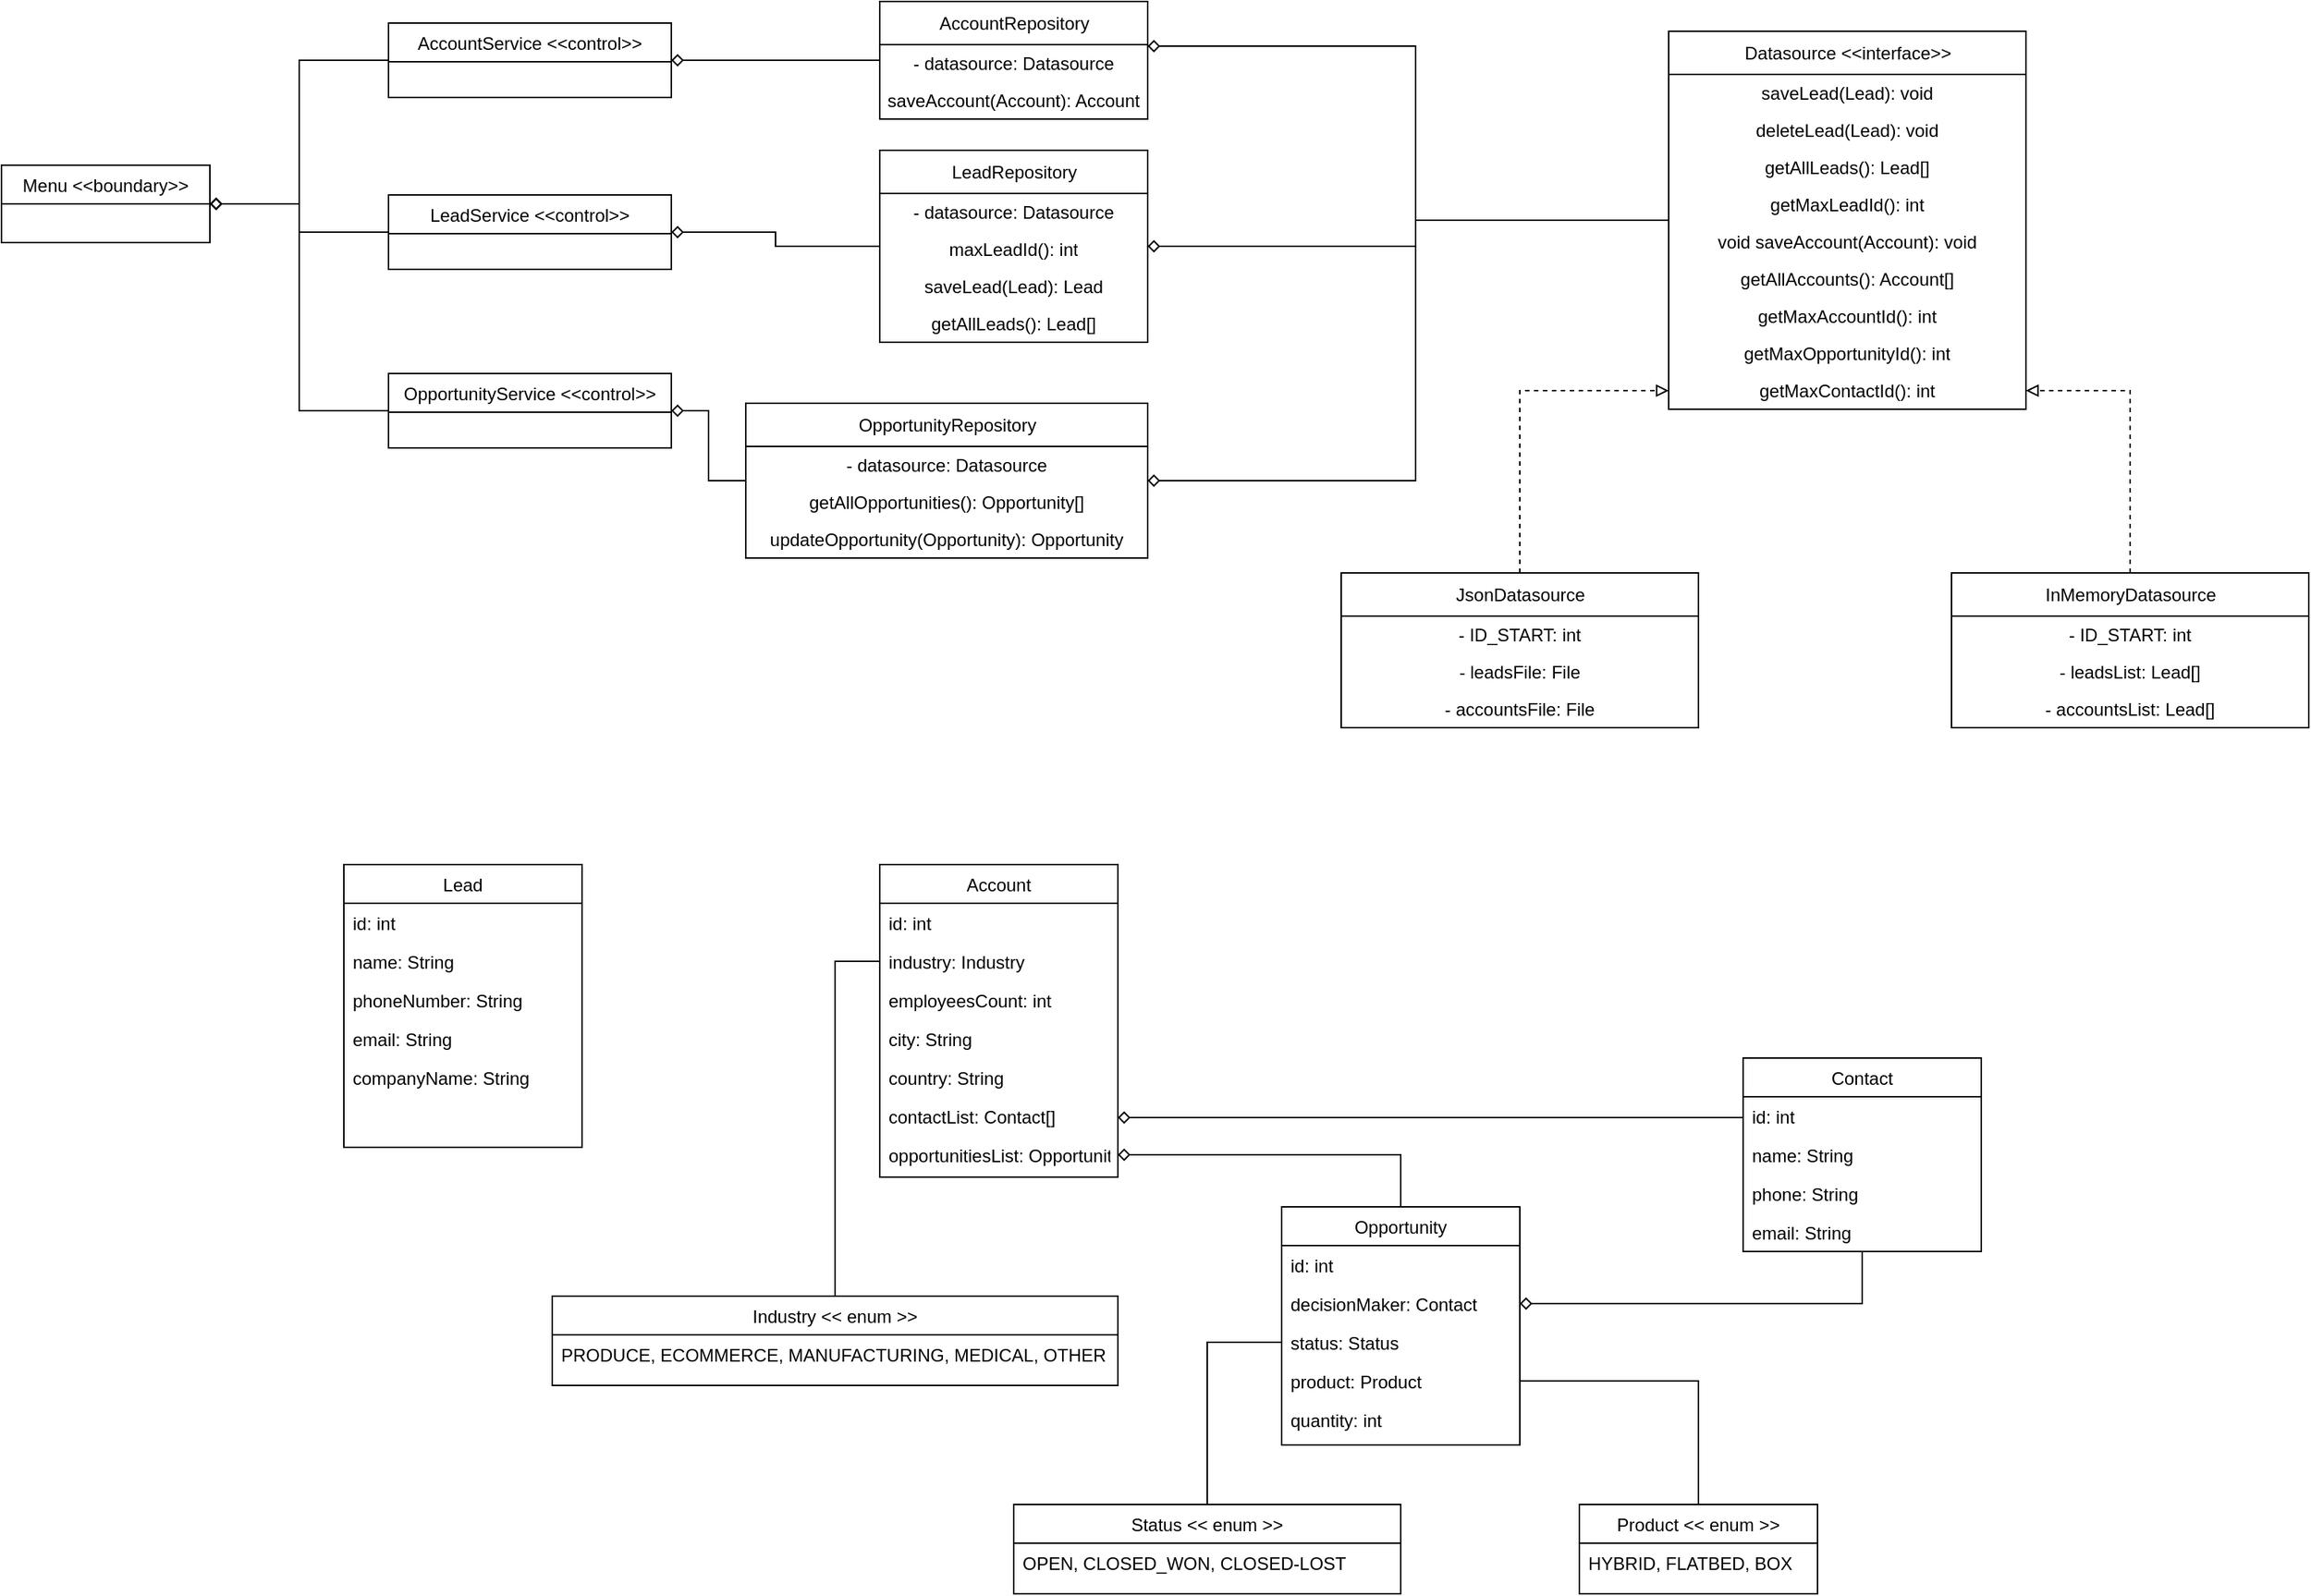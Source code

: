 <mxfile version="19.0.3" type="device"><diagram id="C5RBs43oDa-KdzZeNtuy" name="Page-1"><mxGraphModel dx="2626" dy="2381" grid="1" gridSize="10" guides="1" tooltips="1" connect="1" arrows="1" fold="1" page="1" pageScale="1" pageWidth="827" pageHeight="1169" math="0" shadow="0"><root><mxCell id="WIyWlLk6GJQsqaUBKTNV-0"/><mxCell id="WIyWlLk6GJQsqaUBKTNV-1" parent="WIyWlLk6GJQsqaUBKTNV-0"/><mxCell id="zkfFHV4jXpPFQw0GAbJ--0" value="Lead" style="swimlane;fontStyle=0;align=center;verticalAlign=top;childLayout=stackLayout;horizontal=1;startSize=26;horizontalStack=0;resizeParent=1;resizeLast=0;collapsible=1;marginBottom=0;rounded=0;shadow=0;strokeWidth=1;" parent="WIyWlLk6GJQsqaUBKTNV-1" vertex="1"><mxGeometry x="-560" y="110" width="160" height="190" as="geometry"><mxRectangle x="230" y="140" width="160" height="26" as="alternateBounds"/></mxGeometry></mxCell><mxCell id="c6gYtdJWWNHuCRGwtT2l-10" value="id: int" style="text;align=left;verticalAlign=top;spacingLeft=4;spacingRight=4;overflow=hidden;rotatable=0;points=[[0,0.5],[1,0.5]];portConstraint=eastwest;" parent="zkfFHV4jXpPFQw0GAbJ--0" vertex="1"><mxGeometry y="26" width="160" height="26" as="geometry"/></mxCell><mxCell id="zkfFHV4jXpPFQw0GAbJ--1" value="name: String" style="text;align=left;verticalAlign=top;spacingLeft=4;spacingRight=4;overflow=hidden;rotatable=0;points=[[0,0.5],[1,0.5]];portConstraint=eastwest;" parent="zkfFHV4jXpPFQw0GAbJ--0" vertex="1"><mxGeometry y="52" width="160" height="26" as="geometry"/></mxCell><mxCell id="zkfFHV4jXpPFQw0GAbJ--2" value="phoneNumber: String" style="text;align=left;verticalAlign=top;spacingLeft=4;spacingRight=4;overflow=hidden;rotatable=0;points=[[0,0.5],[1,0.5]];portConstraint=eastwest;rounded=0;shadow=0;html=0;" parent="zkfFHV4jXpPFQw0GAbJ--0" vertex="1"><mxGeometry y="78" width="160" height="26" as="geometry"/></mxCell><mxCell id="zkfFHV4jXpPFQw0GAbJ--3" value="email: String" style="text;align=left;verticalAlign=top;spacingLeft=4;spacingRight=4;overflow=hidden;rotatable=0;points=[[0,0.5],[1,0.5]];portConstraint=eastwest;rounded=0;shadow=0;html=0;" parent="zkfFHV4jXpPFQw0GAbJ--0" vertex="1"><mxGeometry y="104" width="160" height="26" as="geometry"/></mxCell><mxCell id="c6gYtdJWWNHuCRGwtT2l-9" value="companyName: String" style="text;align=left;verticalAlign=top;spacingLeft=4;spacingRight=4;overflow=hidden;rotatable=0;points=[[0,0.5],[1,0.5]];portConstraint=eastwest;rounded=0;shadow=0;html=0;" parent="zkfFHV4jXpPFQw0GAbJ--0" vertex="1"><mxGeometry y="130" width="160" height="26" as="geometry"/></mxCell><mxCell id="Ro1PSNQykEGbdcAfcf3c-0" value="Account" style="swimlane;fontStyle=0;align=center;verticalAlign=top;childLayout=stackLayout;horizontal=1;startSize=26;horizontalStack=0;resizeParent=1;resizeLast=0;collapsible=1;marginBottom=0;rounded=0;shadow=0;strokeWidth=1;" parent="WIyWlLk6GJQsqaUBKTNV-1" vertex="1"><mxGeometry x="-200" y="110" width="160" height="210" as="geometry"><mxRectangle x="230" y="140" width="160" height="26" as="alternateBounds"/></mxGeometry></mxCell><mxCell id="c6gYtdJWWNHuCRGwtT2l-19" value="id: int" style="text;align=left;verticalAlign=top;spacingLeft=4;spacingRight=4;overflow=hidden;rotatable=0;points=[[0,0.5],[1,0.5]];portConstraint=eastwest;" parent="Ro1PSNQykEGbdcAfcf3c-0" vertex="1"><mxGeometry y="26" width="160" height="26" as="geometry"/></mxCell><mxCell id="Ro1PSNQykEGbdcAfcf3c-1" value="industry: Industry" style="text;align=left;verticalAlign=top;spacingLeft=4;spacingRight=4;overflow=hidden;rotatable=0;points=[[0,0.5],[1,0.5]];portConstraint=eastwest;" parent="Ro1PSNQykEGbdcAfcf3c-0" vertex="1"><mxGeometry y="52" width="160" height="26" as="geometry"/></mxCell><mxCell id="Ro1PSNQykEGbdcAfcf3c-2" value="employeesCount: int" style="text;align=left;verticalAlign=top;spacingLeft=4;spacingRight=4;overflow=hidden;rotatable=0;points=[[0,0.5],[1,0.5]];portConstraint=eastwest;rounded=0;shadow=0;html=0;" parent="Ro1PSNQykEGbdcAfcf3c-0" vertex="1"><mxGeometry y="78" width="160" height="26" as="geometry"/></mxCell><mxCell id="Ro1PSNQykEGbdcAfcf3c-3" value="city: String" style="text;align=left;verticalAlign=top;spacingLeft=4;spacingRight=4;overflow=hidden;rotatable=0;points=[[0,0.5],[1,0.5]];portConstraint=eastwest;rounded=0;shadow=0;html=0;" parent="Ro1PSNQykEGbdcAfcf3c-0" vertex="1"><mxGeometry y="104" width="160" height="26" as="geometry"/></mxCell><mxCell id="c6gYtdJWWNHuCRGwtT2l-11" value="country: String" style="text;align=left;verticalAlign=top;spacingLeft=4;spacingRight=4;overflow=hidden;rotatable=0;points=[[0,0.5],[1,0.5]];portConstraint=eastwest;rounded=0;shadow=0;html=0;" parent="Ro1PSNQykEGbdcAfcf3c-0" vertex="1"><mxGeometry y="130" width="160" height="26" as="geometry"/></mxCell><mxCell id="c6gYtdJWWNHuCRGwtT2l-12" value="contactList: Contact[]" style="text;align=left;verticalAlign=top;spacingLeft=4;spacingRight=4;overflow=hidden;rotatable=0;points=[[0,0.5],[1,0.5]];portConstraint=eastwest;rounded=0;shadow=0;html=0;" parent="Ro1PSNQykEGbdcAfcf3c-0" vertex="1"><mxGeometry y="156" width="160" height="26" as="geometry"/></mxCell><mxCell id="c6gYtdJWWNHuCRGwtT2l-13" value="opportunitiesList: Opportunity[]" style="text;align=left;verticalAlign=top;spacingLeft=4;spacingRight=4;overflow=hidden;rotatable=0;points=[[0,0.5],[1,0.5]];portConstraint=eastwest;rounded=0;shadow=0;html=0;" parent="Ro1PSNQykEGbdcAfcf3c-0" vertex="1"><mxGeometry y="182" width="160" height="26" as="geometry"/></mxCell><mxCell id="Ro1PSNQykEGbdcAfcf3c-56" style="edgeStyle=orthogonalEdgeStyle;rounded=0;orthogonalLoop=1;jettySize=auto;html=1;entryX=1;entryY=0.5;entryDx=0;entryDy=0;endArrow=diamond;endFill=0;" parent="WIyWlLk6GJQsqaUBKTNV-1" source="Ro1PSNQykEGbdcAfcf3c-6" target="Ro1PSNQykEGbdcAfcf3c-13" edge="1"><mxGeometry relative="1" as="geometry"/></mxCell><mxCell id="c6gYtdJWWNHuCRGwtT2l-15" style="edgeStyle=orthogonalEdgeStyle;rounded=0;orthogonalLoop=1;jettySize=auto;html=1;endArrow=diamond;endFill=0;" parent="WIyWlLk6GJQsqaUBKTNV-1" source="Ro1PSNQykEGbdcAfcf3c-6" edge="1"><mxGeometry relative="1" as="geometry"><Array as="points"><mxPoint x="130" y="280"/><mxPoint x="130" y="280"/></Array><mxPoint x="-40" y="280" as="targetPoint"/></mxGeometry></mxCell><mxCell id="Ro1PSNQykEGbdcAfcf3c-6" value="Contact" style="swimlane;fontStyle=0;align=center;verticalAlign=top;childLayout=stackLayout;horizontal=1;startSize=26;horizontalStack=0;resizeParent=1;resizeLast=0;collapsible=1;marginBottom=0;rounded=0;shadow=0;strokeWidth=1;" parent="WIyWlLk6GJQsqaUBKTNV-1" vertex="1"><mxGeometry x="380" y="240" width="160" height="130" as="geometry"><mxRectangle x="230" y="140" width="160" height="26" as="alternateBounds"/></mxGeometry></mxCell><mxCell id="c6gYtdJWWNHuCRGwtT2l-17" value="id: int" style="text;align=left;verticalAlign=top;spacingLeft=4;spacingRight=4;overflow=hidden;rotatable=0;points=[[0,0.5],[1,0.5]];portConstraint=eastwest;" parent="Ro1PSNQykEGbdcAfcf3c-6" vertex="1"><mxGeometry y="26" width="160" height="26" as="geometry"/></mxCell><mxCell id="Ro1PSNQykEGbdcAfcf3c-7" value="name: String" style="text;align=left;verticalAlign=top;spacingLeft=4;spacingRight=4;overflow=hidden;rotatable=0;points=[[0,0.5],[1,0.5]];portConstraint=eastwest;" parent="Ro1PSNQykEGbdcAfcf3c-6" vertex="1"><mxGeometry y="52" width="160" height="26" as="geometry"/></mxCell><mxCell id="Ro1PSNQykEGbdcAfcf3c-8" value="phone: String" style="text;align=left;verticalAlign=top;spacingLeft=4;spacingRight=4;overflow=hidden;rotatable=0;points=[[0,0.5],[1,0.5]];portConstraint=eastwest;rounded=0;shadow=0;html=0;" parent="Ro1PSNQykEGbdcAfcf3c-6" vertex="1"><mxGeometry y="78" width="160" height="26" as="geometry"/></mxCell><mxCell id="Ro1PSNQykEGbdcAfcf3c-9" value="email: String" style="text;align=left;verticalAlign=top;spacingLeft=4;spacingRight=4;overflow=hidden;rotatable=0;points=[[0,0.5],[1,0.5]];portConstraint=eastwest;rounded=0;shadow=0;html=0;" parent="Ro1PSNQykEGbdcAfcf3c-6" vertex="1"><mxGeometry y="104" width="160" height="26" as="geometry"/></mxCell><mxCell id="c6gYtdJWWNHuCRGwtT2l-14" style="edgeStyle=orthogonalEdgeStyle;rounded=0;orthogonalLoop=1;jettySize=auto;html=1;entryX=1;entryY=0.5;entryDx=0;entryDy=0;endArrow=diamond;endFill=0;" parent="WIyWlLk6GJQsqaUBKTNV-1" source="Ro1PSNQykEGbdcAfcf3c-12" target="c6gYtdJWWNHuCRGwtT2l-13" edge="1"><mxGeometry relative="1" as="geometry"/></mxCell><mxCell id="Ro1PSNQykEGbdcAfcf3c-12" value="Opportunity" style="swimlane;fontStyle=0;align=center;verticalAlign=top;childLayout=stackLayout;horizontal=1;startSize=26;horizontalStack=0;resizeParent=1;resizeLast=0;collapsible=1;marginBottom=0;rounded=0;shadow=0;strokeWidth=1;" parent="WIyWlLk6GJQsqaUBKTNV-1" vertex="1"><mxGeometry x="70" y="340" width="160" height="160" as="geometry"><mxRectangle x="230" y="140" width="160" height="26" as="alternateBounds"/></mxGeometry></mxCell><mxCell id="c6gYtdJWWNHuCRGwtT2l-16" value="id: int" style="text;align=left;verticalAlign=top;spacingLeft=4;spacingRight=4;overflow=hidden;rotatable=0;points=[[0,0.5],[1,0.5]];portConstraint=eastwest;" parent="Ro1PSNQykEGbdcAfcf3c-12" vertex="1"><mxGeometry y="26" width="160" height="26" as="geometry"/></mxCell><mxCell id="Ro1PSNQykEGbdcAfcf3c-13" value="decisionMaker: Contact" style="text;align=left;verticalAlign=top;spacingLeft=4;spacingRight=4;overflow=hidden;rotatable=0;points=[[0,0.5],[1,0.5]];portConstraint=eastwest;" parent="Ro1PSNQykEGbdcAfcf3c-12" vertex="1"><mxGeometry y="52" width="160" height="26" as="geometry"/></mxCell><mxCell id="Ro1PSNQykEGbdcAfcf3c-40" value="status: Status" style="text;align=left;verticalAlign=top;spacingLeft=4;spacingRight=4;overflow=hidden;rotatable=0;points=[[0,0.5],[1,0.5]];portConstraint=eastwest;" parent="Ro1PSNQykEGbdcAfcf3c-12" vertex="1"><mxGeometry y="78" width="160" height="26" as="geometry"/></mxCell><mxCell id="Ro1PSNQykEGbdcAfcf3c-55" value="product: Product" style="text;align=left;verticalAlign=top;spacingLeft=4;spacingRight=4;overflow=hidden;rotatable=0;points=[[0,0.5],[1,0.5]];portConstraint=eastwest;" parent="Ro1PSNQykEGbdcAfcf3c-12" vertex="1"><mxGeometry y="104" width="160" height="26" as="geometry"/></mxCell><mxCell id="c6gYtdJWWNHuCRGwtT2l-1" value="quantity: int" style="text;align=left;verticalAlign=top;spacingLeft=4;spacingRight=4;overflow=hidden;rotatable=0;points=[[0,0.5],[1,0.5]];portConstraint=eastwest;" parent="Ro1PSNQykEGbdcAfcf3c-12" vertex="1"><mxGeometry y="130" width="160" height="26" as="geometry"/></mxCell><mxCell id="c6gYtdJWWNHuCRGwtT2l-0" style="edgeStyle=orthogonalEdgeStyle;rounded=0;orthogonalLoop=1;jettySize=auto;html=1;entryX=1;entryY=0.5;entryDx=0;entryDy=0;endArrow=none;endFill=0;" parent="WIyWlLk6GJQsqaUBKTNV-1" source="Ro1PSNQykEGbdcAfcf3c-30" target="Ro1PSNQykEGbdcAfcf3c-55" edge="1"><mxGeometry relative="1" as="geometry"/></mxCell><mxCell id="Ro1PSNQykEGbdcAfcf3c-30" value="Product &lt;&lt; enum &gt;&gt;" style="swimlane;fontStyle=0;align=center;verticalAlign=top;childLayout=stackLayout;horizontal=1;startSize=26;horizontalStack=0;resizeParent=1;resizeLast=0;collapsible=1;marginBottom=0;rounded=0;shadow=0;strokeWidth=1;" parent="WIyWlLk6GJQsqaUBKTNV-1" vertex="1"><mxGeometry x="270" y="540" width="160" height="60" as="geometry"><mxRectangle x="230" y="140" width="160" height="26" as="alternateBounds"/></mxGeometry></mxCell><mxCell id="c6gYtdJWWNHuCRGwtT2l-18" value="HYBRID, FLATBED, BOX" style="text;align=left;verticalAlign=top;spacingLeft=4;spacingRight=4;overflow=hidden;rotatable=0;points=[[0,0.5],[1,0.5]];portConstraint=eastwest;rounded=0;shadow=0;html=0;" parent="Ro1PSNQykEGbdcAfcf3c-30" vertex="1"><mxGeometry y="26" width="160" height="26" as="geometry"/></mxCell><mxCell id="Ro1PSNQykEGbdcAfcf3c-48" style="edgeStyle=orthogonalEdgeStyle;rounded=0;orthogonalLoop=1;jettySize=auto;html=1;entryX=0;entryY=0.5;entryDx=0;entryDy=0;endArrow=none;endFill=0;" parent="WIyWlLk6GJQsqaUBKTNV-1" source="Ro1PSNQykEGbdcAfcf3c-42" target="Ro1PSNQykEGbdcAfcf3c-40" edge="1"><mxGeometry relative="1" as="geometry"/></mxCell><mxCell id="Ro1PSNQykEGbdcAfcf3c-42" value="Status &lt;&lt; enum &gt;&gt;" style="swimlane;fontStyle=0;align=center;verticalAlign=top;childLayout=stackLayout;horizontal=1;startSize=26;horizontalStack=0;resizeParent=1;resizeLast=0;collapsible=1;marginBottom=0;rounded=0;shadow=0;strokeWidth=1;" parent="WIyWlLk6GJQsqaUBKTNV-1" vertex="1"><mxGeometry x="-110" y="540" width="260" height="60" as="geometry"><mxRectangle x="230" y="140" width="160" height="26" as="alternateBounds"/></mxGeometry></mxCell><mxCell id="Ro1PSNQykEGbdcAfcf3c-43" value="OPEN, CLOSED_WON, CLOSED-LOST" style="text;align=left;verticalAlign=top;spacingLeft=4;spacingRight=4;overflow=hidden;rotatable=0;points=[[0,0.5],[1,0.5]];portConstraint=eastwest;" parent="Ro1PSNQykEGbdcAfcf3c-42" vertex="1"><mxGeometry y="26" width="260" height="26" as="geometry"/></mxCell><mxCell id="c6gYtdJWWNHuCRGwtT2l-22" style="edgeStyle=orthogonalEdgeStyle;rounded=0;orthogonalLoop=1;jettySize=auto;html=1;entryX=0;entryY=0.5;entryDx=0;entryDy=0;endArrow=none;endFill=0;" parent="WIyWlLk6GJQsqaUBKTNV-1" source="c6gYtdJWWNHuCRGwtT2l-20" target="Ro1PSNQykEGbdcAfcf3c-1" edge="1"><mxGeometry relative="1" as="geometry"/></mxCell><mxCell id="c6gYtdJWWNHuCRGwtT2l-20" value="Industry &lt;&lt; enum &gt;&gt;" style="swimlane;fontStyle=0;align=center;verticalAlign=top;childLayout=stackLayout;horizontal=1;startSize=26;horizontalStack=0;resizeParent=1;resizeLast=0;collapsible=1;marginBottom=0;rounded=0;shadow=0;strokeWidth=1;" parent="WIyWlLk6GJQsqaUBKTNV-1" vertex="1"><mxGeometry x="-420" y="400" width="380" height="60" as="geometry"><mxRectangle x="230" y="140" width="160" height="26" as="alternateBounds"/></mxGeometry></mxCell><mxCell id="c6gYtdJWWNHuCRGwtT2l-21" value="PRODUCE, ECOMMERCE, MANUFACTURING, MEDICAL, OTHER" style="text;align=left;verticalAlign=top;spacingLeft=4;spacingRight=4;overflow=hidden;rotatable=0;points=[[0,0.5],[1,0.5]];portConstraint=eastwest;" parent="c6gYtdJWWNHuCRGwtT2l-20" vertex="1"><mxGeometry y="26" width="380" height="26" as="geometry"/></mxCell><mxCell id="Zo3B25ahBchDXl0KSPnF-48" style="edgeStyle=orthogonalEdgeStyle;rounded=0;orthogonalLoop=1;jettySize=auto;html=1;entryX=1;entryY=0.04;entryDx=0;entryDy=0;entryPerimeter=0;endArrow=diamond;endFill=0;" edge="1" parent="WIyWlLk6GJQsqaUBKTNV-1" source="Zo3B25ahBchDXl0KSPnF-0" target="Zo3B25ahBchDXl0KSPnF-45"><mxGeometry relative="1" as="geometry"><Array as="points"><mxPoint x="160" y="-323"/><mxPoint x="160" y="-440"/></Array></mxGeometry></mxCell><mxCell id="Zo3B25ahBchDXl0KSPnF-49" style="edgeStyle=orthogonalEdgeStyle;rounded=0;orthogonalLoop=1;jettySize=auto;html=1;entryX=1;entryY=0.5;entryDx=0;entryDy=0;endArrow=diamond;endFill=0;" edge="1" parent="WIyWlLk6GJQsqaUBKTNV-1" source="Zo3B25ahBchDXl0KSPnF-0" target="Zo3B25ahBchDXl0KSPnF-41"><mxGeometry relative="1" as="geometry"><Array as="points"><mxPoint x="160" y="-323"/><mxPoint x="160" y="-305"/></Array></mxGeometry></mxCell><mxCell id="Zo3B25ahBchDXl0KSPnF-50" style="edgeStyle=orthogonalEdgeStyle;rounded=0;orthogonalLoop=1;jettySize=auto;html=1;entryX=1;entryY=0.5;entryDx=0;entryDy=0;endArrow=diamond;endFill=0;" edge="1" parent="WIyWlLk6GJQsqaUBKTNV-1" source="Zo3B25ahBchDXl0KSPnF-0" target="Zo3B25ahBchDXl0KSPnF-42"><mxGeometry relative="1" as="geometry"><Array as="points"><mxPoint x="160" y="-323"/><mxPoint x="160" y="-148"/></Array></mxGeometry></mxCell><mxCell id="Zo3B25ahBchDXl0KSPnF-0" value="&lt;span style=&quot;font-weight: normal;&quot;&gt;Datasource &amp;lt;&amp;lt;interface&amp;gt;&amp;gt;&lt;/span&gt;" style="swimlane;fontStyle=1;align=center;verticalAlign=middle;childLayout=stackLayout;horizontal=1;startSize=29;horizontalStack=0;resizeParent=1;resizeParentMax=0;resizeLast=0;collapsible=0;marginBottom=0;html=1;" vertex="1" parent="WIyWlLk6GJQsqaUBKTNV-1"><mxGeometry x="330" y="-450" width="240" height="254" as="geometry"/></mxCell><mxCell id="Zo3B25ahBchDXl0KSPnF-1" value="saveLead(Lead): void" style="text;html=1;strokeColor=none;fillColor=none;align=center;verticalAlign=middle;spacingLeft=4;spacingRight=4;overflow=hidden;rotatable=0;points=[[0,0.5],[1,0.5]];portConstraint=eastwest;" vertex="1" parent="Zo3B25ahBchDXl0KSPnF-0"><mxGeometry y="29" width="240" height="25" as="geometry"/></mxCell><mxCell id="Zo3B25ahBchDXl0KSPnF-3" value="deleteLead(Lead): void" style="text;html=1;strokeColor=none;fillColor=none;align=center;verticalAlign=middle;spacingLeft=4;spacingRight=4;overflow=hidden;rotatable=0;points=[[0,0.5],[1,0.5]];portConstraint=eastwest;" vertex="1" parent="Zo3B25ahBchDXl0KSPnF-0"><mxGeometry y="54" width="240" height="25" as="geometry"/></mxCell><mxCell id="Zo3B25ahBchDXl0KSPnF-4" value="getAllLeads(): Lead[]" style="text;html=1;strokeColor=none;fillColor=none;align=center;verticalAlign=middle;spacingLeft=4;spacingRight=4;overflow=hidden;rotatable=0;points=[[0,0.5],[1,0.5]];portConstraint=eastwest;" vertex="1" parent="Zo3B25ahBchDXl0KSPnF-0"><mxGeometry y="79" width="240" height="25" as="geometry"/></mxCell><mxCell id="Zo3B25ahBchDXl0KSPnF-5" value="getMaxLeadId(): int" style="text;html=1;strokeColor=none;fillColor=none;align=center;verticalAlign=middle;spacingLeft=4;spacingRight=4;overflow=hidden;rotatable=0;points=[[0,0.5],[1,0.5]];portConstraint=eastwest;" vertex="1" parent="Zo3B25ahBchDXl0KSPnF-0"><mxGeometry y="104" width="240" height="25" as="geometry"/></mxCell><mxCell id="Zo3B25ahBchDXl0KSPnF-6" value="void saveAccount(Account): void" style="text;html=1;strokeColor=none;fillColor=none;align=center;verticalAlign=middle;spacingLeft=4;spacingRight=4;overflow=hidden;rotatable=0;points=[[0,0.5],[1,0.5]];portConstraint=eastwest;" vertex="1" parent="Zo3B25ahBchDXl0KSPnF-0"><mxGeometry y="129" width="240" height="25" as="geometry"/></mxCell><mxCell id="Zo3B25ahBchDXl0KSPnF-7" value="getAllAccounts(): Account[]" style="text;html=1;strokeColor=none;fillColor=none;align=center;verticalAlign=middle;spacingLeft=4;spacingRight=4;overflow=hidden;rotatable=0;points=[[0,0.5],[1,0.5]];portConstraint=eastwest;" vertex="1" parent="Zo3B25ahBchDXl0KSPnF-0"><mxGeometry y="154" width="240" height="25" as="geometry"/></mxCell><mxCell id="Zo3B25ahBchDXl0KSPnF-8" value="getMaxAccountId(): int" style="text;html=1;strokeColor=none;fillColor=none;align=center;verticalAlign=middle;spacingLeft=4;spacingRight=4;overflow=hidden;rotatable=0;points=[[0,0.5],[1,0.5]];portConstraint=eastwest;" vertex="1" parent="Zo3B25ahBchDXl0KSPnF-0"><mxGeometry y="179" width="240" height="25" as="geometry"/></mxCell><mxCell id="Zo3B25ahBchDXl0KSPnF-11" value="getMaxOpportunityId(): int" style="text;html=1;strokeColor=none;fillColor=none;align=center;verticalAlign=middle;spacingLeft=4;spacingRight=4;overflow=hidden;rotatable=0;points=[[0,0.5],[1,0.5]];portConstraint=eastwest;" vertex="1" parent="Zo3B25ahBchDXl0KSPnF-0"><mxGeometry y="204" width="240" height="25" as="geometry"/></mxCell><mxCell id="Zo3B25ahBchDXl0KSPnF-12" value="getMaxContactId(): int" style="text;html=1;strokeColor=none;fillColor=none;align=center;verticalAlign=middle;spacingLeft=4;spacingRight=4;overflow=hidden;rotatable=0;points=[[0,0.5],[1,0.5]];portConstraint=eastwest;" vertex="1" parent="Zo3B25ahBchDXl0KSPnF-0"><mxGeometry y="229" width="240" height="25" as="geometry"/></mxCell><mxCell id="Zo3B25ahBchDXl0KSPnF-24" style="edgeStyle=orthogonalEdgeStyle;rounded=0;orthogonalLoop=1;jettySize=auto;html=1;entryX=0;entryY=0.5;entryDx=0;entryDy=0;dashed=1;endArrow=block;endFill=0;" edge="1" parent="WIyWlLk6GJQsqaUBKTNV-1" source="Zo3B25ahBchDXl0KSPnF-13" target="Zo3B25ahBchDXl0KSPnF-12"><mxGeometry relative="1" as="geometry"/></mxCell><mxCell id="Zo3B25ahBchDXl0KSPnF-13" value="&lt;span style=&quot;font-weight: normal;&quot;&gt;JsonDatasource&lt;/span&gt;" style="swimlane;fontStyle=1;align=center;verticalAlign=middle;childLayout=stackLayout;horizontal=1;startSize=29;horizontalStack=0;resizeParent=1;resizeParentMax=0;resizeLast=0;collapsible=0;marginBottom=0;html=1;" vertex="1" parent="WIyWlLk6GJQsqaUBKTNV-1"><mxGeometry x="110" y="-86" width="240" height="104" as="geometry"/></mxCell><mxCell id="Zo3B25ahBchDXl0KSPnF-26" value="- ID_START: int" style="text;html=1;strokeColor=none;fillColor=none;align=center;verticalAlign=middle;spacingLeft=4;spacingRight=4;overflow=hidden;rotatable=0;points=[[0,0.5],[1,0.5]];portConstraint=eastwest;" vertex="1" parent="Zo3B25ahBchDXl0KSPnF-13"><mxGeometry y="29" width="240" height="25" as="geometry"/></mxCell><mxCell id="Zo3B25ahBchDXl0KSPnF-36" value="- leadsFile: File" style="text;html=1;strokeColor=none;fillColor=none;align=center;verticalAlign=middle;spacingLeft=4;spacingRight=4;overflow=hidden;rotatable=0;points=[[0,0.5],[1,0.5]];portConstraint=eastwest;" vertex="1" parent="Zo3B25ahBchDXl0KSPnF-13"><mxGeometry y="54" width="240" height="25" as="geometry"/></mxCell><mxCell id="Zo3B25ahBchDXl0KSPnF-37" value="- accountsFile: File" style="text;html=1;strokeColor=none;fillColor=none;align=center;verticalAlign=middle;spacingLeft=4;spacingRight=4;overflow=hidden;rotatable=0;points=[[0,0.5],[1,0.5]];portConstraint=eastwest;" vertex="1" parent="Zo3B25ahBchDXl0KSPnF-13"><mxGeometry y="79" width="240" height="25" as="geometry"/></mxCell><mxCell id="Zo3B25ahBchDXl0KSPnF-25" style="edgeStyle=orthogonalEdgeStyle;rounded=0;orthogonalLoop=1;jettySize=auto;html=1;entryX=1;entryY=0.5;entryDx=0;entryDy=0;dashed=1;endArrow=block;endFill=0;" edge="1" parent="WIyWlLk6GJQsqaUBKTNV-1" source="Zo3B25ahBchDXl0KSPnF-23" target="Zo3B25ahBchDXl0KSPnF-12"><mxGeometry relative="1" as="geometry"/></mxCell><mxCell id="Zo3B25ahBchDXl0KSPnF-23" value="&lt;span style=&quot;font-weight: normal;&quot;&gt;InMemoryDatasource&lt;/span&gt;" style="swimlane;fontStyle=1;align=center;verticalAlign=middle;childLayout=stackLayout;horizontal=1;startSize=29;horizontalStack=0;resizeParent=1;resizeParentMax=0;resizeLast=0;collapsible=0;marginBottom=0;html=1;" vertex="1" parent="WIyWlLk6GJQsqaUBKTNV-1"><mxGeometry x="520" y="-86" width="240" height="104" as="geometry"/></mxCell><mxCell id="Zo3B25ahBchDXl0KSPnF-30" value="- ID_START: int" style="text;html=1;strokeColor=none;fillColor=none;align=center;verticalAlign=middle;spacingLeft=4;spacingRight=4;overflow=hidden;rotatable=0;points=[[0,0.5],[1,0.5]];portConstraint=eastwest;" vertex="1" parent="Zo3B25ahBchDXl0KSPnF-23"><mxGeometry y="29" width="240" height="25" as="geometry"/></mxCell><mxCell id="Zo3B25ahBchDXl0KSPnF-33" value="- leadsList: Lead[]" style="text;html=1;strokeColor=none;fillColor=none;align=center;verticalAlign=middle;spacingLeft=4;spacingRight=4;overflow=hidden;rotatable=0;points=[[0,0.5],[1,0.5]];portConstraint=eastwest;" vertex="1" parent="Zo3B25ahBchDXl0KSPnF-23"><mxGeometry y="54" width="240" height="25" as="geometry"/></mxCell><mxCell id="Zo3B25ahBchDXl0KSPnF-34" value="- accountsList: Lead[]" style="text;html=1;strokeColor=none;fillColor=none;align=center;verticalAlign=middle;spacingLeft=4;spacingRight=4;overflow=hidden;rotatable=0;points=[[0,0.5],[1,0.5]];portConstraint=eastwest;" vertex="1" parent="Zo3B25ahBchDXl0KSPnF-23"><mxGeometry y="79" width="240" height="25" as="geometry"/></mxCell><mxCell id="Zo3B25ahBchDXl0KSPnF-75" style="edgeStyle=orthogonalEdgeStyle;rounded=0;orthogonalLoop=1;jettySize=auto;html=1;entryX=1;entryY=0.5;entryDx=0;entryDy=0;endArrow=diamond;endFill=0;" edge="1" parent="WIyWlLk6GJQsqaUBKTNV-1" source="Zo3B25ahBchDXl0KSPnF-38" target="Zo3B25ahBchDXl0KSPnF-65"><mxGeometry relative="1" as="geometry"/></mxCell><mxCell id="Zo3B25ahBchDXl0KSPnF-38" value="&lt;span style=&quot;font-weight: normal;&quot;&gt;AccountRepository&lt;/span&gt;" style="swimlane;fontStyle=1;align=center;verticalAlign=middle;childLayout=stackLayout;horizontal=1;startSize=29;horizontalStack=0;resizeParent=1;resizeParentMax=0;resizeLast=0;collapsible=0;marginBottom=0;html=1;" vertex="1" parent="WIyWlLk6GJQsqaUBKTNV-1"><mxGeometry x="-200" y="-470" width="180" height="79" as="geometry"/></mxCell><mxCell id="Zo3B25ahBchDXl0KSPnF-45" value="- datasource: Datasource" style="text;html=1;strokeColor=none;fillColor=none;align=center;verticalAlign=middle;spacingLeft=4;spacingRight=4;overflow=hidden;rotatable=0;points=[[0,0.5],[1,0.5]];portConstraint=eastwest;" vertex="1" parent="Zo3B25ahBchDXl0KSPnF-38"><mxGeometry y="29" width="180" height="25" as="geometry"/></mxCell><mxCell id="Zo3B25ahBchDXl0KSPnF-51" value="saveAccount(Account): Account" style="text;html=1;strokeColor=none;fillColor=none;align=center;verticalAlign=middle;spacingLeft=4;spacingRight=4;overflow=hidden;rotatable=0;points=[[0,0.5],[1,0.5]];portConstraint=eastwest;" vertex="1" parent="Zo3B25ahBchDXl0KSPnF-38"><mxGeometry y="54" width="180" height="25" as="geometry"/></mxCell><mxCell id="Zo3B25ahBchDXl0KSPnF-76" style="edgeStyle=orthogonalEdgeStyle;rounded=0;orthogonalLoop=1;jettySize=auto;html=1;entryX=1;entryY=0.5;entryDx=0;entryDy=0;endArrow=diamond;endFill=0;" edge="1" parent="WIyWlLk6GJQsqaUBKTNV-1" source="Zo3B25ahBchDXl0KSPnF-41" target="Zo3B25ahBchDXl0KSPnF-66"><mxGeometry relative="1" as="geometry"/></mxCell><mxCell id="Zo3B25ahBchDXl0KSPnF-41" value="&lt;span style=&quot;font-weight: normal;&quot;&gt;LeadRepository&lt;/span&gt;" style="swimlane;fontStyle=1;align=center;verticalAlign=middle;childLayout=stackLayout;horizontal=1;startSize=29;horizontalStack=0;resizeParent=1;resizeParentMax=0;resizeLast=0;collapsible=0;marginBottom=0;html=1;" vertex="1" parent="WIyWlLk6GJQsqaUBKTNV-1"><mxGeometry x="-200" y="-370" width="180" height="129" as="geometry"/></mxCell><mxCell id="Zo3B25ahBchDXl0KSPnF-46" value="- datasource: Datasource" style="text;html=1;strokeColor=none;fillColor=none;align=center;verticalAlign=middle;spacingLeft=4;spacingRight=4;overflow=hidden;rotatable=0;points=[[0,0.5],[1,0.5]];portConstraint=eastwest;" vertex="1" parent="Zo3B25ahBchDXl0KSPnF-41"><mxGeometry y="29" width="180" height="25" as="geometry"/></mxCell><mxCell id="Zo3B25ahBchDXl0KSPnF-55" value="maxLeadId(): int" style="text;html=1;strokeColor=none;fillColor=none;align=center;verticalAlign=middle;spacingLeft=4;spacingRight=4;overflow=hidden;rotatable=0;points=[[0,0.5],[1,0.5]];portConstraint=eastwest;" vertex="1" parent="Zo3B25ahBchDXl0KSPnF-41"><mxGeometry y="54" width="180" height="25" as="geometry"/></mxCell><mxCell id="Zo3B25ahBchDXl0KSPnF-56" value="saveLead(Lead): Lead" style="text;html=1;strokeColor=none;fillColor=none;align=center;verticalAlign=middle;spacingLeft=4;spacingRight=4;overflow=hidden;rotatable=0;points=[[0,0.5],[1,0.5]];portConstraint=eastwest;" vertex="1" parent="Zo3B25ahBchDXl0KSPnF-41"><mxGeometry y="79" width="180" height="25" as="geometry"/></mxCell><mxCell id="Zo3B25ahBchDXl0KSPnF-57" value="getAllLeads(): Lead[]" style="text;html=1;strokeColor=none;fillColor=none;align=center;verticalAlign=middle;spacingLeft=4;spacingRight=4;overflow=hidden;rotatable=0;points=[[0,0.5],[1,0.5]];portConstraint=eastwest;" vertex="1" parent="Zo3B25ahBchDXl0KSPnF-41"><mxGeometry y="104" width="180" height="25" as="geometry"/></mxCell><mxCell id="Zo3B25ahBchDXl0KSPnF-77" style="edgeStyle=orthogonalEdgeStyle;rounded=0;orthogonalLoop=1;jettySize=auto;html=1;entryX=1;entryY=0.5;entryDx=0;entryDy=0;endArrow=diamond;endFill=0;" edge="1" parent="WIyWlLk6GJQsqaUBKTNV-1" source="Zo3B25ahBchDXl0KSPnF-42" target="Zo3B25ahBchDXl0KSPnF-67"><mxGeometry relative="1" as="geometry"/></mxCell><mxCell id="Zo3B25ahBchDXl0KSPnF-42" value="&lt;span style=&quot;font-weight: normal;&quot;&gt;OpportunityRepository&lt;/span&gt;" style="swimlane;fontStyle=1;align=center;verticalAlign=middle;childLayout=stackLayout;horizontal=1;startSize=29;horizontalStack=0;resizeParent=1;resizeParentMax=0;resizeLast=0;collapsible=0;marginBottom=0;html=1;" vertex="1" parent="WIyWlLk6GJQsqaUBKTNV-1"><mxGeometry x="-290" y="-200" width="270" height="104" as="geometry"/></mxCell><mxCell id="Zo3B25ahBchDXl0KSPnF-47" value="- datasource: Datasource" style="text;html=1;strokeColor=none;fillColor=none;align=center;verticalAlign=middle;spacingLeft=4;spacingRight=4;overflow=hidden;rotatable=0;points=[[0,0.5],[1,0.5]];portConstraint=eastwest;" vertex="1" parent="Zo3B25ahBchDXl0KSPnF-42"><mxGeometry y="29" width="270" height="25" as="geometry"/></mxCell><mxCell id="Zo3B25ahBchDXl0KSPnF-58" value="getAllOpportunities(): Opportunity[]" style="text;html=1;strokeColor=none;fillColor=none;align=center;verticalAlign=middle;spacingLeft=4;spacingRight=4;overflow=hidden;rotatable=0;points=[[0,0.5],[1,0.5]];portConstraint=eastwest;" vertex="1" parent="Zo3B25ahBchDXl0KSPnF-42"><mxGeometry y="54" width="270" height="25" as="geometry"/></mxCell><mxCell id="Zo3B25ahBchDXl0KSPnF-59" value="updateOpportunity(Opportunity): Opportunity" style="text;html=1;strokeColor=none;fillColor=none;align=center;verticalAlign=middle;spacingLeft=4;spacingRight=4;overflow=hidden;rotatable=0;points=[[0,0.5],[1,0.5]];portConstraint=eastwest;" vertex="1" parent="Zo3B25ahBchDXl0KSPnF-42"><mxGeometry y="79" width="270" height="25" as="geometry"/></mxCell><mxCell id="Zo3B25ahBchDXl0KSPnF-60" value="Menu &lt;&lt;boundary&gt;&gt;" style="swimlane;fontStyle=0;childLayout=stackLayout;horizontal=1;startSize=26;fillColor=none;horizontalStack=0;resizeParent=1;resizeParentMax=0;resizeLast=0;collapsible=1;marginBottom=0;" vertex="1" parent="WIyWlLk6GJQsqaUBKTNV-1"><mxGeometry x="-790" y="-360" width="140" height="52" as="geometry"/></mxCell><mxCell id="Zo3B25ahBchDXl0KSPnF-74" style="edgeStyle=orthogonalEdgeStyle;rounded=0;orthogonalLoop=1;jettySize=auto;html=1;entryX=1;entryY=0.5;entryDx=0;entryDy=0;endArrow=diamond;endFill=0;" edge="1" parent="WIyWlLk6GJQsqaUBKTNV-1" source="Zo3B25ahBchDXl0KSPnF-65" target="Zo3B25ahBchDXl0KSPnF-60"><mxGeometry relative="1" as="geometry"/></mxCell><mxCell id="Zo3B25ahBchDXl0KSPnF-65" value="AccountService &lt;&lt;control&gt;&gt;" style="swimlane;fontStyle=0;childLayout=stackLayout;horizontal=1;startSize=26;fillColor=none;horizontalStack=0;resizeParent=1;resizeParentMax=0;resizeLast=0;collapsible=1;marginBottom=0;" vertex="1" parent="WIyWlLk6GJQsqaUBKTNV-1"><mxGeometry x="-530" y="-455.5" width="190" height="50" as="geometry"/></mxCell><mxCell id="Zo3B25ahBchDXl0KSPnF-73" style="edgeStyle=orthogonalEdgeStyle;rounded=0;orthogonalLoop=1;jettySize=auto;html=1;entryX=1;entryY=0.5;entryDx=0;entryDy=0;endArrow=diamond;endFill=0;" edge="1" parent="WIyWlLk6GJQsqaUBKTNV-1" source="Zo3B25ahBchDXl0KSPnF-66" target="Zo3B25ahBchDXl0KSPnF-60"><mxGeometry relative="1" as="geometry"/></mxCell><mxCell id="Zo3B25ahBchDXl0KSPnF-66" value="LeadService &lt;&lt;control&gt;&gt;" style="swimlane;fontStyle=0;childLayout=stackLayout;horizontal=1;startSize=26;fillColor=none;horizontalStack=0;resizeParent=1;resizeParentMax=0;resizeLast=0;collapsible=1;marginBottom=0;" vertex="1" parent="WIyWlLk6GJQsqaUBKTNV-1"><mxGeometry x="-530" y="-340" width="190" height="50" as="geometry"/></mxCell><mxCell id="Zo3B25ahBchDXl0KSPnF-72" style="edgeStyle=orthogonalEdgeStyle;rounded=0;orthogonalLoop=1;jettySize=auto;html=1;entryX=1;entryY=0.5;entryDx=0;entryDy=0;endArrow=diamond;endFill=0;" edge="1" parent="WIyWlLk6GJQsqaUBKTNV-1" source="Zo3B25ahBchDXl0KSPnF-67" target="Zo3B25ahBchDXl0KSPnF-60"><mxGeometry relative="1" as="geometry"/></mxCell><mxCell id="Zo3B25ahBchDXl0KSPnF-67" value="OpportunityService &lt;&lt;control&gt;&gt;" style="swimlane;fontStyle=0;childLayout=stackLayout;horizontal=1;startSize=26;fillColor=none;horizontalStack=0;resizeParent=1;resizeParentMax=0;resizeLast=0;collapsible=1;marginBottom=0;" vertex="1" parent="WIyWlLk6GJQsqaUBKTNV-1"><mxGeometry x="-530" y="-220" width="190" height="50" as="geometry"/></mxCell></root></mxGraphModel></diagram></mxfile>